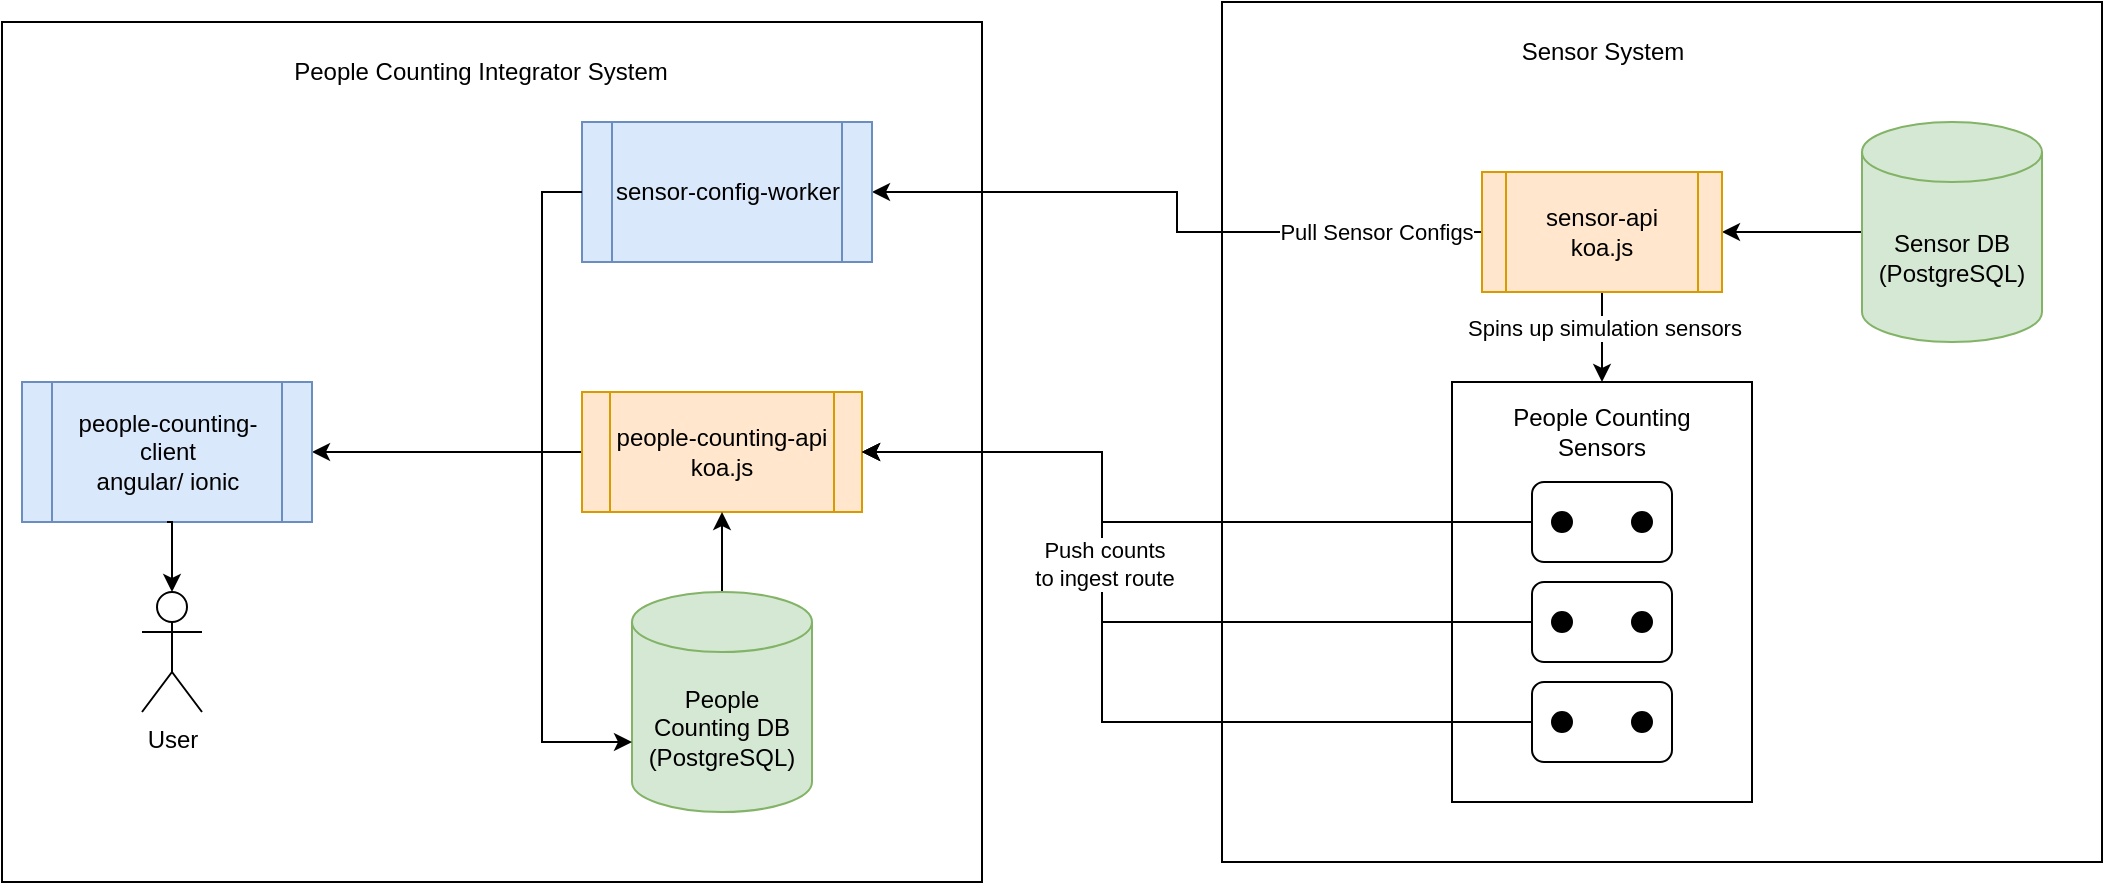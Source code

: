 <mxfile version="26.1.1">
  <diagram name="Page-1" id="KW4KV1JRnlx-CsQ949Hj">
    <mxGraphModel dx="1272" dy="813" grid="1" gridSize="10" guides="1" tooltips="1" connect="1" arrows="1" fold="1" page="1" pageScale="1" pageWidth="1100" pageHeight="850" math="0" shadow="0">
      <root>
        <mxCell id="0" />
        <mxCell id="1" parent="0" />
        <mxCell id="V9qVlPGY5hBEQCjkdHOu-80" value="" style="group" vertex="1" connectable="0" parent="1">
          <mxGeometry x="20" y="100" width="490" height="430" as="geometry" />
        </mxCell>
        <mxCell id="V9qVlPGY5hBEQCjkdHOu-74" value="" style="rounded=0;whiteSpace=wrap;html=1;" vertex="1" parent="V9qVlPGY5hBEQCjkdHOu-80">
          <mxGeometry width="490" height="430" as="geometry" />
        </mxCell>
        <mxCell id="V9qVlPGY5hBEQCjkdHOu-75" value="People Counting Integrator System" style="text;html=1;align=center;verticalAlign=middle;whiteSpace=wrap;rounded=0;" vertex="1" parent="V9qVlPGY5hBEQCjkdHOu-80">
          <mxGeometry x="142.5" y="10" width="192.5" height="30" as="geometry" />
        </mxCell>
        <mxCell id="V9qVlPGY5hBEQCjkdHOu-49" value="" style="rounded=0;whiteSpace=wrap;html=1;" vertex="1" parent="1">
          <mxGeometry x="630" y="90" width="440" height="430" as="geometry" />
        </mxCell>
        <mxCell id="V9qVlPGY5hBEQCjkdHOu-17" value="" style="rounded=0;whiteSpace=wrap;html=1;" vertex="1" parent="1">
          <mxGeometry x="745" y="280" width="150" height="210" as="geometry" />
        </mxCell>
        <mxCell id="V9qVlPGY5hBEQCjkdHOu-47" style="edgeStyle=orthogonalEdgeStyle;rounded=0;orthogonalLoop=1;jettySize=auto;html=1;exitX=0;exitY=0.5;exitDx=0;exitDy=0;exitPerimeter=0;" edge="1" parent="1" source="V9qVlPGY5hBEQCjkdHOu-4" target="V9qVlPGY5hBEQCjkdHOu-5">
          <mxGeometry relative="1" as="geometry" />
        </mxCell>
        <mxCell id="V9qVlPGY5hBEQCjkdHOu-4" value="Sensor DB&lt;div&gt;(PostgreSQL)&lt;/div&gt;" style="shape=cylinder3;whiteSpace=wrap;html=1;boundedLbl=1;backgroundOutline=1;size=15;fillColor=#d5e8d4;strokeColor=#82b366;" vertex="1" parent="1">
          <mxGeometry x="950" y="150" width="90" height="110" as="geometry" />
        </mxCell>
        <mxCell id="V9qVlPGY5hBEQCjkdHOu-23" style="edgeStyle=orthogonalEdgeStyle;rounded=0;orthogonalLoop=1;jettySize=auto;html=1;exitX=0.5;exitY=1;exitDx=0;exitDy=0;entryX=0.5;entryY=0;entryDx=0;entryDy=0;" edge="1" parent="1" source="V9qVlPGY5hBEQCjkdHOu-5" target="V9qVlPGY5hBEQCjkdHOu-17">
          <mxGeometry relative="1" as="geometry" />
        </mxCell>
        <mxCell id="V9qVlPGY5hBEQCjkdHOu-24" value="Spins up simulation sensors" style="edgeLabel;html=1;align=center;verticalAlign=middle;resizable=0;points=[];" vertex="1" connectable="0" parent="V9qVlPGY5hBEQCjkdHOu-23">
          <mxGeometry x="-0.21" y="1" relative="1" as="geometry">
            <mxPoint as="offset" />
          </mxGeometry>
        </mxCell>
        <mxCell id="V9qVlPGY5hBEQCjkdHOu-78" style="edgeStyle=orthogonalEdgeStyle;rounded=0;orthogonalLoop=1;jettySize=auto;html=1;exitX=0;exitY=0.5;exitDx=0;exitDy=0;entryX=1;entryY=0.5;entryDx=0;entryDy=0;" edge="1" parent="1" source="V9qVlPGY5hBEQCjkdHOu-5" target="V9qVlPGY5hBEQCjkdHOu-65">
          <mxGeometry relative="1" as="geometry" />
        </mxCell>
        <mxCell id="V9qVlPGY5hBEQCjkdHOu-79" value="Pull Sensor Configs" style="edgeLabel;html=1;align=center;verticalAlign=middle;resizable=0;points=[];" vertex="1" connectable="0" parent="V9qVlPGY5hBEQCjkdHOu-78">
          <mxGeometry x="-0.429" y="-3" relative="1" as="geometry">
            <mxPoint x="40" y="3" as="offset" />
          </mxGeometry>
        </mxCell>
        <mxCell id="V9qVlPGY5hBEQCjkdHOu-5" value="sensor-api&lt;div&gt;koa.js&lt;/div&gt;" style="shape=process;whiteSpace=wrap;html=1;backgroundOutline=1;fillColor=#ffe6cc;strokeColor=#d79b00;" vertex="1" parent="1">
          <mxGeometry x="760" y="175" width="120" height="60" as="geometry" />
        </mxCell>
        <mxCell id="V9qVlPGY5hBEQCjkdHOu-12" value="" style="group" vertex="1" connectable="0" parent="1">
          <mxGeometry x="785" y="330" width="70" height="40" as="geometry" />
        </mxCell>
        <mxCell id="V9qVlPGY5hBEQCjkdHOu-7" value="" style="rounded=1;whiteSpace=wrap;html=1;" vertex="1" parent="V9qVlPGY5hBEQCjkdHOu-12">
          <mxGeometry width="70" height="40" as="geometry" />
        </mxCell>
        <mxCell id="V9qVlPGY5hBEQCjkdHOu-8" value="" style="ellipse;whiteSpace=wrap;html=1;aspect=fixed;fillColor=#000000;" vertex="1" parent="V9qVlPGY5hBEQCjkdHOu-12">
          <mxGeometry x="10" y="15" width="10" height="10" as="geometry" />
        </mxCell>
        <mxCell id="V9qVlPGY5hBEQCjkdHOu-10" value="" style="ellipse;whiteSpace=wrap;html=1;aspect=fixed;fillColor=#000000;" vertex="1" parent="V9qVlPGY5hBEQCjkdHOu-12">
          <mxGeometry x="50" y="15" width="10" height="10" as="geometry" />
        </mxCell>
        <mxCell id="V9qVlPGY5hBEQCjkdHOu-13" value="" style="group" vertex="1" connectable="0" parent="1">
          <mxGeometry x="785" y="380" width="70" height="40" as="geometry" />
        </mxCell>
        <mxCell id="V9qVlPGY5hBEQCjkdHOu-14" value="" style="rounded=1;whiteSpace=wrap;html=1;" vertex="1" parent="V9qVlPGY5hBEQCjkdHOu-13">
          <mxGeometry width="70" height="40" as="geometry" />
        </mxCell>
        <mxCell id="V9qVlPGY5hBEQCjkdHOu-15" value="" style="ellipse;whiteSpace=wrap;html=1;aspect=fixed;fillColor=#000000;" vertex="1" parent="V9qVlPGY5hBEQCjkdHOu-13">
          <mxGeometry x="10" y="15" width="10" height="10" as="geometry" />
        </mxCell>
        <mxCell id="V9qVlPGY5hBEQCjkdHOu-16" value="" style="ellipse;whiteSpace=wrap;html=1;aspect=fixed;fillColor=#000000;" vertex="1" parent="V9qVlPGY5hBEQCjkdHOu-13">
          <mxGeometry x="50" y="15" width="10" height="10" as="geometry" />
        </mxCell>
        <mxCell id="V9qVlPGY5hBEQCjkdHOu-18" value="" style="group" vertex="1" connectable="0" parent="1">
          <mxGeometry x="785" y="430" width="70" height="40" as="geometry" />
        </mxCell>
        <mxCell id="V9qVlPGY5hBEQCjkdHOu-19" value="" style="rounded=1;whiteSpace=wrap;html=1;" vertex="1" parent="V9qVlPGY5hBEQCjkdHOu-18">
          <mxGeometry width="70" height="40" as="geometry" />
        </mxCell>
        <mxCell id="V9qVlPGY5hBEQCjkdHOu-20" value="" style="ellipse;whiteSpace=wrap;html=1;aspect=fixed;fillColor=#000000;" vertex="1" parent="V9qVlPGY5hBEQCjkdHOu-18">
          <mxGeometry x="10" y="15" width="10" height="10" as="geometry" />
        </mxCell>
        <mxCell id="V9qVlPGY5hBEQCjkdHOu-21" value="" style="ellipse;whiteSpace=wrap;html=1;aspect=fixed;fillColor=#000000;" vertex="1" parent="V9qVlPGY5hBEQCjkdHOu-18">
          <mxGeometry x="50" y="15" width="10" height="10" as="geometry" />
        </mxCell>
        <mxCell id="V9qVlPGY5hBEQCjkdHOu-22" value="People Counting Sensors" style="text;html=1;align=center;verticalAlign=middle;whiteSpace=wrap;rounded=0;" vertex="1" parent="1">
          <mxGeometry x="770" y="290" width="100" height="30" as="geometry" />
        </mxCell>
        <mxCell id="V9qVlPGY5hBEQCjkdHOu-62" style="edgeStyle=orthogonalEdgeStyle;rounded=0;orthogonalLoop=1;jettySize=auto;html=1;exitX=0;exitY=0.5;exitDx=0;exitDy=0;entryX=1;entryY=0.5;entryDx=0;entryDy=0;" edge="1" parent="1" source="V9qVlPGY5hBEQCjkdHOu-25" target="V9qVlPGY5hBEQCjkdHOu-61">
          <mxGeometry relative="1" as="geometry" />
        </mxCell>
        <mxCell id="V9qVlPGY5hBEQCjkdHOu-25" value="people-counting-api&lt;div&gt;koa.js&lt;/div&gt;" style="shape=process;whiteSpace=wrap;html=1;backgroundOutline=1;fillColor=#ffe6cc;strokeColor=#d79b00;" vertex="1" parent="1">
          <mxGeometry x="310" y="285" width="140" height="60" as="geometry" />
        </mxCell>
        <mxCell id="V9qVlPGY5hBEQCjkdHOu-38" value="User" style="shape=umlActor;verticalLabelPosition=bottom;verticalAlign=top;html=1;outlineConnect=0;" vertex="1" parent="1">
          <mxGeometry x="90" y="385" width="30" height="60" as="geometry" />
        </mxCell>
        <mxCell id="V9qVlPGY5hBEQCjkdHOu-46" style="edgeStyle=orthogonalEdgeStyle;rounded=0;orthogonalLoop=1;jettySize=auto;html=1;exitX=0.5;exitY=0;exitDx=0;exitDy=0;exitPerimeter=0;entryX=0.5;entryY=1;entryDx=0;entryDy=0;" edge="1" parent="1" source="V9qVlPGY5hBEQCjkdHOu-44" target="V9qVlPGY5hBEQCjkdHOu-25">
          <mxGeometry relative="1" as="geometry" />
        </mxCell>
        <mxCell id="V9qVlPGY5hBEQCjkdHOu-44" value="People Counting DB&lt;div&gt;(PostgreSQL)&lt;/div&gt;" style="shape=cylinder3;whiteSpace=wrap;html=1;boundedLbl=1;backgroundOutline=1;size=15;fillColor=#d5e8d4;strokeColor=#82b366;" vertex="1" parent="1">
          <mxGeometry x="335" y="385" width="90" height="110" as="geometry" />
        </mxCell>
        <mxCell id="V9qVlPGY5hBEQCjkdHOu-61" value="people-counting-client&lt;div&gt;angular/ ionic&lt;/div&gt;" style="shape=process;whiteSpace=wrap;html=1;backgroundOutline=1;fillColor=#dae8fc;strokeColor=#6c8ebf;" vertex="1" parent="1">
          <mxGeometry x="30" y="280" width="145" height="70" as="geometry" />
        </mxCell>
        <mxCell id="V9qVlPGY5hBEQCjkdHOu-64" style="edgeStyle=orthogonalEdgeStyle;rounded=0;orthogonalLoop=1;jettySize=auto;html=1;exitX=0.5;exitY=1;exitDx=0;exitDy=0;entryX=0.5;entryY=0;entryDx=0;entryDy=0;entryPerimeter=0;" edge="1" parent="1" source="V9qVlPGY5hBEQCjkdHOu-61" target="V9qVlPGY5hBEQCjkdHOu-38">
          <mxGeometry relative="1" as="geometry" />
        </mxCell>
        <mxCell id="V9qVlPGY5hBEQCjkdHOu-65" value="sensor-config-worker" style="shape=process;whiteSpace=wrap;html=1;backgroundOutline=1;fillColor=#dae8fc;strokeColor=#6c8ebf;" vertex="1" parent="1">
          <mxGeometry x="310" y="150" width="145" height="70" as="geometry" />
        </mxCell>
        <mxCell id="V9qVlPGY5hBEQCjkdHOu-72" value="Sensor System" style="text;html=1;align=center;verticalAlign=middle;whiteSpace=wrap;rounded=0;" vertex="1" parent="1">
          <mxGeometry x="752.5" y="100" width="135" height="30" as="geometry" />
        </mxCell>
        <mxCell id="V9qVlPGY5hBEQCjkdHOu-73" style="edgeStyle=orthogonalEdgeStyle;rounded=0;orthogonalLoop=1;jettySize=auto;html=1;exitX=0;exitY=0.5;exitDx=0;exitDy=0;entryX=0;entryY=0;entryDx=0;entryDy=75;entryPerimeter=0;" edge="1" parent="1" source="V9qVlPGY5hBEQCjkdHOu-65" target="V9qVlPGY5hBEQCjkdHOu-44">
          <mxGeometry relative="1" as="geometry" />
        </mxCell>
        <mxCell id="V9qVlPGY5hBEQCjkdHOu-85" style="edgeStyle=orthogonalEdgeStyle;rounded=0;orthogonalLoop=1;jettySize=auto;html=1;exitX=0;exitY=0.5;exitDx=0;exitDy=0;" edge="1" parent="1" source="V9qVlPGY5hBEQCjkdHOu-7" target="V9qVlPGY5hBEQCjkdHOu-25">
          <mxGeometry relative="1" as="geometry">
            <Array as="points">
              <mxPoint x="570" y="350" />
              <mxPoint x="570" y="315" />
            </Array>
          </mxGeometry>
        </mxCell>
        <mxCell id="V9qVlPGY5hBEQCjkdHOu-86" style="edgeStyle=orthogonalEdgeStyle;rounded=0;orthogonalLoop=1;jettySize=auto;html=1;exitX=0;exitY=0.5;exitDx=0;exitDy=0;entryX=1;entryY=0.5;entryDx=0;entryDy=0;" edge="1" parent="1" source="V9qVlPGY5hBEQCjkdHOu-14" target="V9qVlPGY5hBEQCjkdHOu-25">
          <mxGeometry relative="1" as="geometry">
            <Array as="points">
              <mxPoint x="570" y="400" />
              <mxPoint x="570" y="315" />
            </Array>
          </mxGeometry>
        </mxCell>
        <mxCell id="V9qVlPGY5hBEQCjkdHOu-87" style="edgeStyle=orthogonalEdgeStyle;rounded=0;orthogonalLoop=1;jettySize=auto;html=1;exitX=0;exitY=0.5;exitDx=0;exitDy=0;entryX=1;entryY=0.5;entryDx=0;entryDy=0;" edge="1" parent="1" source="V9qVlPGY5hBEQCjkdHOu-19" target="V9qVlPGY5hBEQCjkdHOu-25">
          <mxGeometry relative="1" as="geometry">
            <mxPoint x="450" y="310" as="targetPoint" />
            <Array as="points">
              <mxPoint x="570" y="450" />
              <mxPoint x="570" y="315" />
            </Array>
          </mxGeometry>
        </mxCell>
        <mxCell id="V9qVlPGY5hBEQCjkdHOu-88" value="Push counts&lt;div&gt;to ingest route&lt;/div&gt;" style="edgeLabel;html=1;align=center;verticalAlign=middle;resizable=0;points=[];" vertex="1" connectable="0" parent="V9qVlPGY5hBEQCjkdHOu-87">
          <mxGeometry x="0.25" y="-1" relative="1" as="geometry">
            <mxPoint as="offset" />
          </mxGeometry>
        </mxCell>
      </root>
    </mxGraphModel>
  </diagram>
</mxfile>
